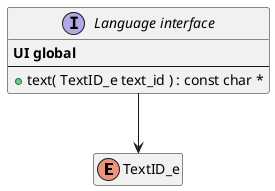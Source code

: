 @startuml
'https://plantuml.com/class-diagram

hide enum members

enum TextID_e

interface "Language interface" as iLanguage {
    <b>UI global</b>
    ----
    + text( TextID_e text_id ) : const char *
}

iLanguage -down-> TextID_e

@enduml